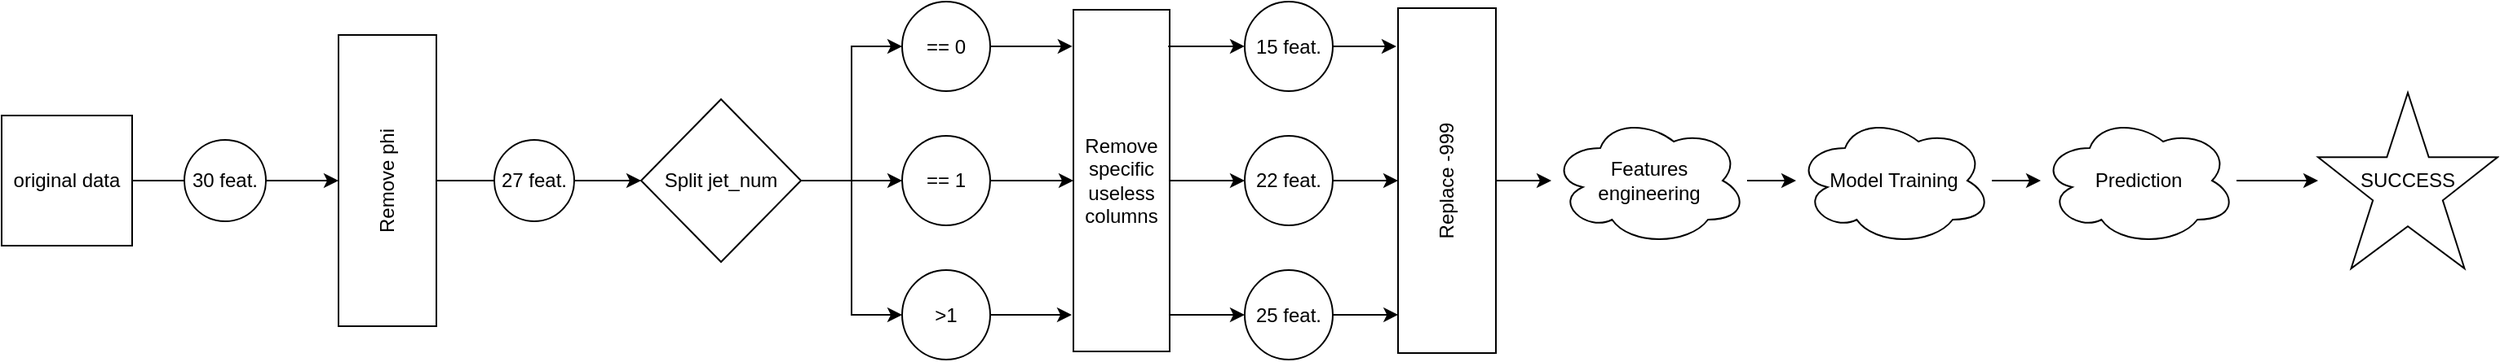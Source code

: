 <mxfile version="12.0.2" type="device" pages="1"><diagram id="ZHQZEanXvGUQIA5GQfmH" name="Page-1"><mxGraphModel dx="1673" dy="878" grid="1" gridSize="10" guides="1" tooltips="1" connect="1" arrows="1" fold="1" page="1" pageScale="1" pageWidth="1169" pageHeight="827" math="0" shadow="0"><root><mxCell id="0"/><mxCell id="1" parent="0"/><mxCell id="b3OpDcLzlZzLx2VMUeYC-9" value="" style="edgeStyle=orthogonalEdgeStyle;rounded=0;orthogonalLoop=1;jettySize=auto;html=1;endArrow=none;endFill=0;" edge="1" parent="1" source="b3OpDcLzlZzLx2VMUeYC-1" target="b3OpDcLzlZzLx2VMUeYC-8"><mxGeometry relative="1" as="geometry"/></mxCell><mxCell id="b3OpDcLzlZzLx2VMUeYC-1" value="&lt;div&gt;original data&lt;/div&gt;" style="whiteSpace=wrap;html=1;aspect=fixed;" vertex="1" parent="1"><mxGeometry x="70" y="210" width="80" height="80" as="geometry"/></mxCell><mxCell id="b3OpDcLzlZzLx2VMUeYC-21" style="edgeStyle=orthogonalEdgeStyle;rounded=0;orthogonalLoop=1;jettySize=auto;html=1;entryX=0;entryY=0.5;entryDx=0;entryDy=0;endArrow=none;endFill=0;" edge="1" parent="1" source="b3OpDcLzlZzLx2VMUeYC-5" target="b3OpDcLzlZzLx2VMUeYC-14"><mxGeometry relative="1" as="geometry"/></mxCell><mxCell id="b3OpDcLzlZzLx2VMUeYC-5" value="Remove phi" style="rounded=0;whiteSpace=wrap;html=1;rotation=-90;" vertex="1" parent="1"><mxGeometry x="217" y="220" width="179" height="60" as="geometry"/></mxCell><mxCell id="b3OpDcLzlZzLx2VMUeYC-10" value="" style="edgeStyle=orthogonalEdgeStyle;rounded=0;orthogonalLoop=1;jettySize=auto;html=1;" edge="1" parent="1" source="b3OpDcLzlZzLx2VMUeYC-8" target="b3OpDcLzlZzLx2VMUeYC-5"><mxGeometry relative="1" as="geometry"/></mxCell><mxCell id="b3OpDcLzlZzLx2VMUeYC-8" value="&lt;div&gt;30 feat.&lt;/div&gt;" style="ellipse;whiteSpace=wrap;html=1;aspect=fixed;" vertex="1" parent="1"><mxGeometry x="182" y="225" width="50" height="50" as="geometry"/></mxCell><mxCell id="b3OpDcLzlZzLx2VMUeYC-25" value="" style="edgeStyle=orthogonalEdgeStyle;rounded=0;orthogonalLoop=1;jettySize=auto;html=1;endArrow=classic;endFill=1;" edge="1" parent="1" source="b3OpDcLzlZzLx2VMUeYC-12" target="b3OpDcLzlZzLx2VMUeYC-29"><mxGeometry relative="1" as="geometry"><mxPoint x="719" y="250" as="targetPoint"/></mxGeometry></mxCell><mxCell id="b3OpDcLzlZzLx2VMUeYC-33" style="edgeStyle=orthogonalEdgeStyle;rounded=0;orthogonalLoop=1;jettySize=auto;html=1;entryX=0;entryY=0.5;entryDx=0;entryDy=0;endArrow=classic;endFill=1;" edge="1" parent="1" source="b3OpDcLzlZzLx2VMUeYC-12" target="b3OpDcLzlZzLx2VMUeYC-28"><mxGeometry relative="1" as="geometry"/></mxCell><mxCell id="b3OpDcLzlZzLx2VMUeYC-34" style="edgeStyle=orthogonalEdgeStyle;rounded=0;orthogonalLoop=1;jettySize=auto;html=1;entryX=0;entryY=0.5;entryDx=0;entryDy=0;endArrow=classic;endFill=1;" edge="1" parent="1" source="b3OpDcLzlZzLx2VMUeYC-12" target="b3OpDcLzlZzLx2VMUeYC-30"><mxGeometry relative="1" as="geometry"/></mxCell><mxCell id="b3OpDcLzlZzLx2VMUeYC-12" value="Split jet_num" style="rhombus;whiteSpace=wrap;html=1;" vertex="1" parent="1"><mxGeometry x="462" y="200" width="98" height="100" as="geometry"/></mxCell><mxCell id="b3OpDcLzlZzLx2VMUeYC-20" style="edgeStyle=orthogonalEdgeStyle;rounded=0;orthogonalLoop=1;jettySize=auto;html=1;" edge="1" parent="1" source="b3OpDcLzlZzLx2VMUeYC-14" target="b3OpDcLzlZzLx2VMUeYC-12"><mxGeometry relative="1" as="geometry"/></mxCell><mxCell id="b3OpDcLzlZzLx2VMUeYC-14" value="&lt;div&gt;27 feat.&lt;/div&gt;" style="ellipse;whiteSpace=wrap;html=1;aspect=fixed;" vertex="1" parent="1"><mxGeometry x="372" y="225" width="49" height="50" as="geometry"/></mxCell><mxCell id="b3OpDcLzlZzLx2VMUeYC-22" value="&lt;div&gt;Remove specific useless columns&lt;/div&gt;" style="rounded=0;whiteSpace=wrap;html=1;direction=south;" vertex="1" parent="1"><mxGeometry x="727" y="145" width="59" height="210" as="geometry"/></mxCell><mxCell id="b3OpDcLzlZzLx2VMUeYC-37" value="" style="edgeStyle=orthogonalEdgeStyle;rounded=0;orthogonalLoop=1;jettySize=auto;html=1;endArrow=classic;endFill=1;" edge="1" parent="1" source="b3OpDcLzlZzLx2VMUeYC-29" target="b3OpDcLzlZzLx2VMUeYC-22"><mxGeometry relative="1" as="geometry"/></mxCell><mxCell id="b3OpDcLzlZzLx2VMUeYC-29" value="== 1" style="ellipse;whiteSpace=wrap;html=1;aspect=fixed;direction=south;" vertex="1" parent="1"><mxGeometry x="622" y="222.5" width="54" height="55" as="geometry"/></mxCell><mxCell id="b3OpDcLzlZzLx2VMUeYC-48" style="edgeStyle=orthogonalEdgeStyle;rounded=0;orthogonalLoop=1;jettySize=auto;html=1;entryX=0.893;entryY=1.017;entryDx=0;entryDy=0;entryPerimeter=0;endArrow=classic;endFill=1;" edge="1" parent="1" source="b3OpDcLzlZzLx2VMUeYC-30" target="b3OpDcLzlZzLx2VMUeYC-22"><mxGeometry relative="1" as="geometry"/></mxCell><mxCell id="b3OpDcLzlZzLx2VMUeYC-30" value="&lt;div&gt;&amp;gt;1&lt;/div&gt;" style="ellipse;whiteSpace=wrap;html=1;aspect=fixed;" vertex="1" parent="1"><mxGeometry x="622" y="305" width="54" height="55" as="geometry"/></mxCell><mxCell id="b3OpDcLzlZzLx2VMUeYC-36" style="edgeStyle=orthogonalEdgeStyle;rounded=0;orthogonalLoop=1;jettySize=auto;html=1;endArrow=classic;endFill=1;entryX=0.107;entryY=1.01;entryDx=0;entryDy=0;entryPerimeter=0;" edge="1" parent="1" source="b3OpDcLzlZzLx2VMUeYC-28" target="b3OpDcLzlZzLx2VMUeYC-22"><mxGeometry relative="1" as="geometry"><mxPoint x="800" y="180" as="targetPoint"/></mxGeometry></mxCell><mxCell id="b3OpDcLzlZzLx2VMUeYC-28" value="&lt;div&gt;== 0&lt;/div&gt;" style="ellipse;whiteSpace=wrap;html=1;aspect=fixed;" vertex="1" parent="1"><mxGeometry x="622" y="140" width="54" height="55" as="geometry"/></mxCell><mxCell id="b3OpDcLzlZzLx2VMUeYC-43" style="edgeStyle=orthogonalEdgeStyle;rounded=0;orthogonalLoop=1;jettySize=auto;html=1;endArrow=classic;endFill=1;exitX=0.107;exitY=0.015;exitDx=0;exitDy=0;exitPerimeter=0;" edge="1" parent="1" source="b3OpDcLzlZzLx2VMUeYC-22" target="b3OpDcLzlZzLx2VMUeYC-39"><mxGeometry relative="1" as="geometry"/></mxCell><mxCell id="b3OpDcLzlZzLx2VMUeYC-49" style="edgeStyle=orthogonalEdgeStyle;rounded=0;orthogonalLoop=1;jettySize=auto;html=1;entryX=0.111;entryY=1.017;entryDx=0;entryDy=0;entryPerimeter=0;endArrow=classic;endFill=1;" edge="1" parent="1" source="b3OpDcLzlZzLx2VMUeYC-39" target="b3OpDcLzlZzLx2VMUeYC-47"><mxGeometry relative="1" as="geometry"/></mxCell><mxCell id="b3OpDcLzlZzLx2VMUeYC-39" value="&lt;div&gt;15 feat.&lt;/div&gt;" style="ellipse;whiteSpace=wrap;html=1;aspect=fixed;" vertex="1" parent="1"><mxGeometry x="832" y="140" width="54" height="55" as="geometry"/></mxCell><mxCell id="b3OpDcLzlZzLx2VMUeYC-44" value="" style="edgeStyle=orthogonalEdgeStyle;rounded=0;orthogonalLoop=1;jettySize=auto;html=1;endArrow=classic;endFill=1;" edge="1" parent="1" source="b3OpDcLzlZzLx2VMUeYC-22" target="b3OpDcLzlZzLx2VMUeYC-40"><mxGeometry relative="1" as="geometry"/></mxCell><mxCell id="b3OpDcLzlZzLx2VMUeYC-50" style="edgeStyle=orthogonalEdgeStyle;rounded=0;orthogonalLoop=1;jettySize=auto;html=1;endArrow=classic;endFill=1;" edge="1" parent="1" source="b3OpDcLzlZzLx2VMUeYC-40" target="b3OpDcLzlZzLx2VMUeYC-47"><mxGeometry relative="1" as="geometry"/></mxCell><mxCell id="b3OpDcLzlZzLx2VMUeYC-40" value="&lt;div&gt;22 feat.&lt;/div&gt;" style="ellipse;whiteSpace=wrap;html=1;aspect=fixed;" vertex="1" parent="1"><mxGeometry x="832" y="222.5" width="54" height="55" as="geometry"/></mxCell><mxCell id="b3OpDcLzlZzLx2VMUeYC-46" style="edgeStyle=orthogonalEdgeStyle;rounded=0;orthogonalLoop=1;jettySize=auto;html=1;endArrow=classic;endFill=1;exitX=0.893;exitY=0.002;exitDx=0;exitDy=0;exitPerimeter=0;" edge="1" parent="1" source="b3OpDcLzlZzLx2VMUeYC-22" target="b3OpDcLzlZzLx2VMUeYC-41"><mxGeometry relative="1" as="geometry"/></mxCell><mxCell id="b3OpDcLzlZzLx2VMUeYC-52" style="edgeStyle=orthogonalEdgeStyle;rounded=0;orthogonalLoop=1;jettySize=auto;html=1;entryX=0.889;entryY=0.998;entryDx=0;entryDy=0;entryPerimeter=0;endArrow=classic;endFill=1;" edge="1" parent="1" source="b3OpDcLzlZzLx2VMUeYC-41" target="b3OpDcLzlZzLx2VMUeYC-47"><mxGeometry relative="1" as="geometry"/></mxCell><mxCell id="b3OpDcLzlZzLx2VMUeYC-41" value="&lt;div&gt;25 feat.&lt;/div&gt;" style="ellipse;whiteSpace=wrap;html=1;aspect=fixed;" vertex="1" parent="1"><mxGeometry x="832" y="305" width="54" height="55" as="geometry"/></mxCell><mxCell id="b3OpDcLzlZzLx2VMUeYC-62" style="edgeStyle=orthogonalEdgeStyle;rounded=0;orthogonalLoop=1;jettySize=auto;html=1;endArrow=classic;endFill=1;" edge="1" parent="1" source="b3OpDcLzlZzLx2VMUeYC-47" target="b3OpDcLzlZzLx2VMUeYC-54"><mxGeometry relative="1" as="geometry"/></mxCell><mxCell id="b3OpDcLzlZzLx2VMUeYC-47" value="Replace -999" style="rounded=0;whiteSpace=wrap;html=1;direction=west;rotation=-90;" vertex="1" parent="1"><mxGeometry x="850" y="220" width="212" height="60" as="geometry"/></mxCell><mxCell id="b3OpDcLzlZzLx2VMUeYC-65" value="" style="edgeStyle=orthogonalEdgeStyle;rounded=0;orthogonalLoop=1;jettySize=auto;html=1;endArrow=classic;endFill=1;" edge="1" parent="1" source="b3OpDcLzlZzLx2VMUeYC-54" target="b3OpDcLzlZzLx2VMUeYC-55"><mxGeometry relative="1" as="geometry"/></mxCell><mxCell id="b3OpDcLzlZzLx2VMUeYC-54" value="&lt;div&gt;Features&lt;/div&gt;&lt;div&gt;engineering&lt;/div&gt;" style="ellipse;shape=cloud;whiteSpace=wrap;html=1;" vertex="1" parent="1"><mxGeometry x="1020" y="210" width="120" height="80" as="geometry"/></mxCell><mxCell id="b3OpDcLzlZzLx2VMUeYC-66" value="" style="edgeStyle=orthogonalEdgeStyle;rounded=0;orthogonalLoop=1;jettySize=auto;html=1;endArrow=classic;endFill=1;" edge="1" parent="1" source="b3OpDcLzlZzLx2VMUeYC-55" target="b3OpDcLzlZzLx2VMUeYC-56"><mxGeometry relative="1" as="geometry"/></mxCell><mxCell id="b3OpDcLzlZzLx2VMUeYC-55" value="&lt;div&gt;Model Training&lt;/div&gt;" style="ellipse;shape=cloud;whiteSpace=wrap;html=1;" vertex="1" parent="1"><mxGeometry x="1170" y="210" width="120" height="80" as="geometry"/></mxCell><mxCell id="b3OpDcLzlZzLx2VMUeYC-67" value="" style="edgeStyle=orthogonalEdgeStyle;rounded=0;orthogonalLoop=1;jettySize=auto;html=1;endArrow=classic;endFill=1;" edge="1" parent="1" source="b3OpDcLzlZzLx2VMUeYC-56" target="b3OpDcLzlZzLx2VMUeYC-57"><mxGeometry relative="1" as="geometry"/></mxCell><mxCell id="b3OpDcLzlZzLx2VMUeYC-56" value="Prediction" style="ellipse;shape=cloud;whiteSpace=wrap;html=1;" vertex="1" parent="1"><mxGeometry x="1320" y="210" width="120" height="80" as="geometry"/></mxCell><mxCell id="b3OpDcLzlZzLx2VMUeYC-59" value="" style="group" vertex="1" connectable="0" parent="1"><mxGeometry x="1490" y="196" width="110" height="108" as="geometry"/></mxCell><mxCell id="b3OpDcLzlZzLx2VMUeYC-57" value="" style="verticalLabelPosition=bottom;verticalAlign=top;html=1;shape=mxgraph.basic.star" vertex="1" parent="b3OpDcLzlZzLx2VMUeYC-59"><mxGeometry width="110" height="108" as="geometry"/></mxCell><mxCell id="b3OpDcLzlZzLx2VMUeYC-58" value="SUCCESS" style="text;html=1;strokeColor=none;fillColor=none;align=center;verticalAlign=middle;whiteSpace=wrap;rounded=0;" vertex="1" parent="b3OpDcLzlZzLx2VMUeYC-59"><mxGeometry x="35" y="44" width="40" height="20" as="geometry"/></mxCell></root></mxGraphModel></diagram></mxfile>